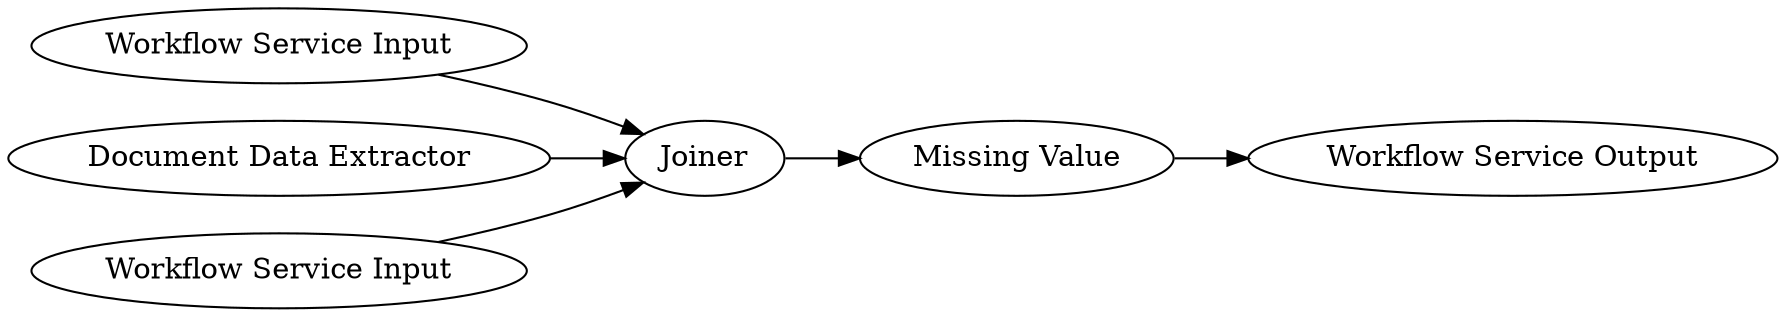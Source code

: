 digraph {
	899 -> 908
	907 -> 898
	895 -> 898
	898 -> 899
	906 -> 898
	907 [label="Workflow Service Input"]
	899 [label="Missing Value"]
	908 [label="Workflow Service Output"]
	898 [label=Joiner]
	906 [label="Workflow Service Input"]
	895 [label="Document Data Extractor"]
	rankdir=LR
}

